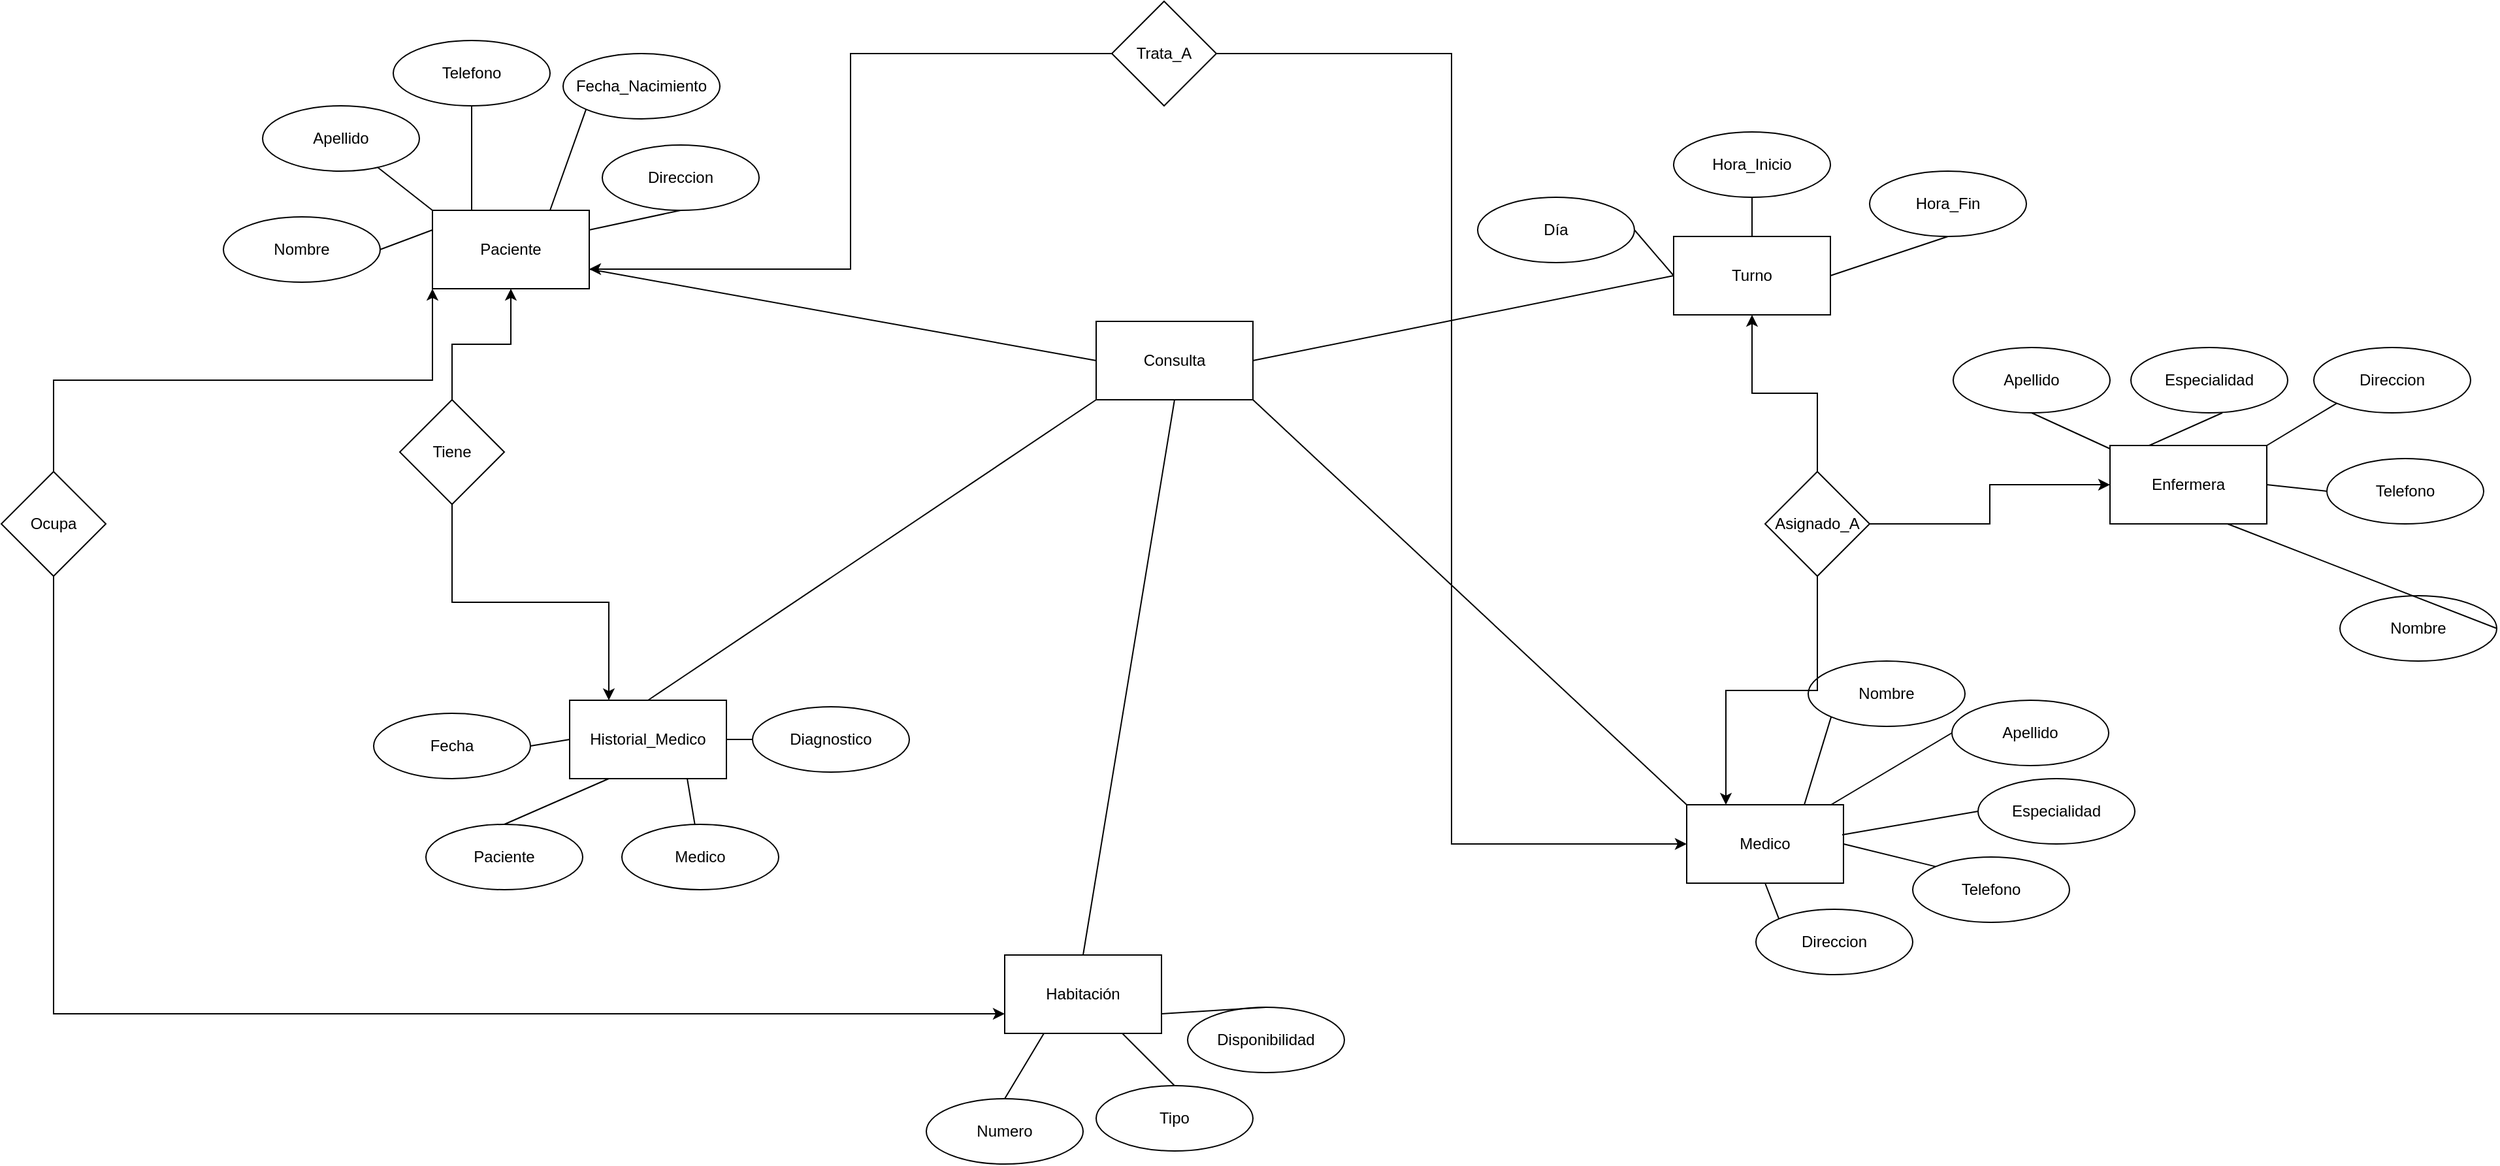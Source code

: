 <mxfile version="24.1.0" type="device">
  <diagram name="Página-1" id="cxB1f2gqepT1zx1ynp0L">
    <mxGraphModel dx="3027" dy="2599" grid="1" gridSize="10" guides="1" tooltips="1" connect="1" arrows="1" fold="1" page="1" pageScale="1" pageWidth="827" pageHeight="1169" math="0" shadow="0">
      <root>
        <mxCell id="0" />
        <mxCell id="1" parent="0" />
        <mxCell id="R3AVpoZdU-8LxWfM9wqD-1" value="Paciente" style="rounded=0;whiteSpace=wrap;html=1;" vertex="1" parent="1">
          <mxGeometry x="120" y="90" width="120" height="60" as="geometry" />
        </mxCell>
        <mxCell id="R3AVpoZdU-8LxWfM9wqD-2" value="Medico" style="rounded=0;whiteSpace=wrap;html=1;" vertex="1" parent="1">
          <mxGeometry x="1080" y="545" width="120" height="60" as="geometry" />
        </mxCell>
        <mxCell id="R3AVpoZdU-8LxWfM9wqD-3" value="Historial_Medico" style="rounded=0;whiteSpace=wrap;html=1;" vertex="1" parent="1">
          <mxGeometry x="225" y="465" width="120" height="60" as="geometry" />
        </mxCell>
        <mxCell id="R3AVpoZdU-8LxWfM9wqD-4" value="Habitación" style="rounded=0;whiteSpace=wrap;html=1;" vertex="1" parent="1">
          <mxGeometry x="558" y="660" width="120" height="60" as="geometry" />
        </mxCell>
        <mxCell id="R3AVpoZdU-8LxWfM9wqD-5" value="Enfermera" style="rounded=0;whiteSpace=wrap;html=1;" vertex="1" parent="1">
          <mxGeometry x="1404" y="270" width="120" height="60" as="geometry" />
        </mxCell>
        <mxCell id="R3AVpoZdU-8LxWfM9wqD-6" value="Apellido" style="ellipse;whiteSpace=wrap;html=1;" vertex="1" parent="1">
          <mxGeometry x="-10" y="10" width="120" height="50" as="geometry" />
        </mxCell>
        <mxCell id="R3AVpoZdU-8LxWfM9wqD-7" value="Nombre" style="ellipse;whiteSpace=wrap;html=1;" vertex="1" parent="1">
          <mxGeometry x="-40" y="95" width="120" height="50" as="geometry" />
        </mxCell>
        <mxCell id="R3AVpoZdU-8LxWfM9wqD-8" value="Telefono" style="ellipse;whiteSpace=wrap;html=1;" vertex="1" parent="1">
          <mxGeometry x="90" y="-40" width="120" height="50" as="geometry" />
        </mxCell>
        <mxCell id="R3AVpoZdU-8LxWfM9wqD-9" value="Fecha_Nacimiento" style="ellipse;whiteSpace=wrap;html=1;" vertex="1" parent="1">
          <mxGeometry x="220" y="-30" width="120" height="50" as="geometry" />
        </mxCell>
        <mxCell id="R3AVpoZdU-8LxWfM9wqD-10" value="Direccion" style="ellipse;whiteSpace=wrap;html=1;" vertex="1" parent="1">
          <mxGeometry x="250" y="40" width="120" height="50" as="geometry" />
        </mxCell>
        <mxCell id="R3AVpoZdU-8LxWfM9wqD-11" value="Nombre" style="ellipse;whiteSpace=wrap;html=1;" vertex="1" parent="1">
          <mxGeometry x="1173" y="435" width="120" height="50" as="geometry" />
        </mxCell>
        <mxCell id="R3AVpoZdU-8LxWfM9wqD-12" value="Apellido" style="ellipse;whiteSpace=wrap;html=1;" vertex="1" parent="1">
          <mxGeometry x="1283" y="465" width="120" height="50" as="geometry" />
        </mxCell>
        <mxCell id="R3AVpoZdU-8LxWfM9wqD-13" value="Especialidad" style="ellipse;whiteSpace=wrap;html=1;" vertex="1" parent="1">
          <mxGeometry x="1303" y="525" width="120" height="50" as="geometry" />
        </mxCell>
        <mxCell id="R3AVpoZdU-8LxWfM9wqD-14" value="Telefono" style="ellipse;whiteSpace=wrap;html=1;" vertex="1" parent="1">
          <mxGeometry x="1253" y="585" width="120" height="50" as="geometry" />
        </mxCell>
        <mxCell id="R3AVpoZdU-8LxWfM9wqD-15" value="Direccion" style="ellipse;whiteSpace=wrap;html=1;" vertex="1" parent="1">
          <mxGeometry x="1133" y="625" width="120" height="50" as="geometry" />
        </mxCell>
        <mxCell id="R3AVpoZdU-8LxWfM9wqD-16" value="Numero" style="ellipse;whiteSpace=wrap;html=1;" vertex="1" parent="1">
          <mxGeometry x="498" y="770" width="120" height="50" as="geometry" />
        </mxCell>
        <mxCell id="R3AVpoZdU-8LxWfM9wqD-17" value="Tipo" style="ellipse;whiteSpace=wrap;html=1;" vertex="1" parent="1">
          <mxGeometry x="628" y="760" width="120" height="50" as="geometry" />
        </mxCell>
        <mxCell id="R3AVpoZdU-8LxWfM9wqD-18" value="Disponibilidad" style="ellipse;whiteSpace=wrap;html=1;" vertex="1" parent="1">
          <mxGeometry x="698" y="700" width="120" height="50" as="geometry" />
        </mxCell>
        <mxCell id="R3AVpoZdU-8LxWfM9wqD-19" value="Nombre" style="ellipse;whiteSpace=wrap;html=1;" vertex="1" parent="1">
          <mxGeometry x="1580" y="385" width="120" height="50" as="geometry" />
        </mxCell>
        <mxCell id="R3AVpoZdU-8LxWfM9wqD-20" value="Apellido" style="ellipse;whiteSpace=wrap;html=1;" vertex="1" parent="1">
          <mxGeometry x="1284" y="195" width="120" height="50" as="geometry" />
        </mxCell>
        <mxCell id="R3AVpoZdU-8LxWfM9wqD-21" value="Especialidad" style="ellipse;whiteSpace=wrap;html=1;" vertex="1" parent="1">
          <mxGeometry x="1420" y="195" width="120" height="50" as="geometry" />
        </mxCell>
        <mxCell id="R3AVpoZdU-8LxWfM9wqD-22" value="Telefono" style="ellipse;whiteSpace=wrap;html=1;" vertex="1" parent="1">
          <mxGeometry x="1570" y="280" width="120" height="50" as="geometry" />
        </mxCell>
        <mxCell id="R3AVpoZdU-8LxWfM9wqD-23" value="Direccion" style="ellipse;whiteSpace=wrap;html=1;" vertex="1" parent="1">
          <mxGeometry x="1560" y="195" width="120" height="50" as="geometry" />
        </mxCell>
        <mxCell id="R3AVpoZdU-8LxWfM9wqD-24" value="" style="endArrow=none;html=1;rounded=0;entryX=0;entryY=0.25;entryDx=0;entryDy=0;exitX=1;exitY=0.5;exitDx=0;exitDy=0;" edge="1" parent="1" source="R3AVpoZdU-8LxWfM9wqD-7" target="R3AVpoZdU-8LxWfM9wqD-1">
          <mxGeometry width="50" height="50" relative="1" as="geometry">
            <mxPoint x="80" y="240" as="sourcePoint" />
            <mxPoint x="130" y="190" as="targetPoint" />
          </mxGeometry>
        </mxCell>
        <mxCell id="R3AVpoZdU-8LxWfM9wqD-25" value="" style="endArrow=none;html=1;rounded=0;entryX=0;entryY=0;entryDx=0;entryDy=0;" edge="1" parent="1" source="R3AVpoZdU-8LxWfM9wqD-6" target="R3AVpoZdU-8LxWfM9wqD-1">
          <mxGeometry width="50" height="50" relative="1" as="geometry">
            <mxPoint x="110" y="85" as="sourcePoint" />
            <mxPoint x="180.711" y="35" as="targetPoint" />
          </mxGeometry>
        </mxCell>
        <mxCell id="R3AVpoZdU-8LxWfM9wqD-26" value="" style="endArrow=none;html=1;rounded=0;exitX=0.25;exitY=0;exitDx=0;exitDy=0;entryX=0.5;entryY=1;entryDx=0;entryDy=0;" edge="1" parent="1" source="R3AVpoZdU-8LxWfM9wqD-1" target="R3AVpoZdU-8LxWfM9wqD-8">
          <mxGeometry width="50" height="50" relative="1" as="geometry">
            <mxPoint x="130" y="50" as="sourcePoint" />
            <mxPoint x="180" as="targetPoint" />
          </mxGeometry>
        </mxCell>
        <mxCell id="R3AVpoZdU-8LxWfM9wqD-27" value="" style="endArrow=none;html=1;rounded=0;entryX=0;entryY=1;entryDx=0;entryDy=0;exitX=0.75;exitY=0;exitDx=0;exitDy=0;" edge="1" parent="1" source="R3AVpoZdU-8LxWfM9wqD-1" target="R3AVpoZdU-8LxWfM9wqD-9">
          <mxGeometry width="50" height="50" relative="1" as="geometry">
            <mxPoint x="210" y="60" as="sourcePoint" />
            <mxPoint x="260" y="10" as="targetPoint" />
          </mxGeometry>
        </mxCell>
        <mxCell id="R3AVpoZdU-8LxWfM9wqD-28" value="" style="endArrow=none;html=1;rounded=0;exitX=1;exitY=0.25;exitDx=0;exitDy=0;entryX=0.5;entryY=1;entryDx=0;entryDy=0;" edge="1" parent="1" source="R3AVpoZdU-8LxWfM9wqD-1" target="R3AVpoZdU-8LxWfM9wqD-10">
          <mxGeometry width="50" height="50" relative="1" as="geometry">
            <mxPoint x="270" y="110" as="sourcePoint" />
            <mxPoint x="320" y="60" as="targetPoint" />
          </mxGeometry>
        </mxCell>
        <mxCell id="R3AVpoZdU-8LxWfM9wqD-29" value="" style="endArrow=none;html=1;rounded=0;exitX=1;exitY=0.5;exitDx=0;exitDy=0;entryX=0.75;entryY=1;entryDx=0;entryDy=0;" edge="1" parent="1" source="R3AVpoZdU-8LxWfM9wqD-19" target="R3AVpoZdU-8LxWfM9wqD-5">
          <mxGeometry width="50" height="50" relative="1" as="geometry">
            <mxPoint x="1330" y="365" as="sourcePoint" />
            <mxPoint x="1380" y="315" as="targetPoint" />
          </mxGeometry>
        </mxCell>
        <mxCell id="R3AVpoZdU-8LxWfM9wqD-31" value="" style="endArrow=none;html=1;rounded=0;entryX=0.5;entryY=1;entryDx=0;entryDy=0;" edge="1" parent="1" source="R3AVpoZdU-8LxWfM9wqD-5" target="R3AVpoZdU-8LxWfM9wqD-20">
          <mxGeometry width="50" height="50" relative="1" as="geometry">
            <mxPoint x="1350" y="285" as="sourcePoint" />
            <mxPoint x="1400" y="235" as="targetPoint" />
          </mxGeometry>
        </mxCell>
        <mxCell id="R3AVpoZdU-8LxWfM9wqD-32" value="" style="endArrow=none;html=1;rounded=0;exitX=0.25;exitY=0;exitDx=0;exitDy=0;" edge="1" parent="1" source="R3AVpoZdU-8LxWfM9wqD-5">
          <mxGeometry width="50" height="50" relative="1" as="geometry">
            <mxPoint x="1460" y="285" as="sourcePoint" />
            <mxPoint x="1490" y="245" as="targetPoint" />
          </mxGeometry>
        </mxCell>
        <mxCell id="R3AVpoZdU-8LxWfM9wqD-33" value="" style="endArrow=none;html=1;rounded=0;entryX=0;entryY=1;entryDx=0;entryDy=0;exitX=1;exitY=0;exitDx=0;exitDy=0;" edge="1" parent="1" source="R3AVpoZdU-8LxWfM9wqD-5" target="R3AVpoZdU-8LxWfM9wqD-23">
          <mxGeometry width="50" height="50" relative="1" as="geometry">
            <mxPoint x="1550" y="305" as="sourcePoint" />
            <mxPoint x="1600" y="255" as="targetPoint" />
          </mxGeometry>
        </mxCell>
        <mxCell id="R3AVpoZdU-8LxWfM9wqD-34" value="" style="endArrow=none;html=1;rounded=0;entryX=0;entryY=0.5;entryDx=0;entryDy=0;exitX=1;exitY=0.5;exitDx=0;exitDy=0;" edge="1" parent="1" source="R3AVpoZdU-8LxWfM9wqD-5" target="R3AVpoZdU-8LxWfM9wqD-22">
          <mxGeometry width="50" height="50" relative="1" as="geometry">
            <mxPoint x="1570" y="365" as="sourcePoint" />
            <mxPoint x="1620" y="315" as="targetPoint" />
          </mxGeometry>
        </mxCell>
        <mxCell id="R3AVpoZdU-8LxWfM9wqD-35" value="" style="endArrow=none;html=1;rounded=0;entryX=0;entryY=1;entryDx=0;entryDy=0;exitX=0.75;exitY=0;exitDx=0;exitDy=0;" edge="1" parent="1" source="R3AVpoZdU-8LxWfM9wqD-2" target="R3AVpoZdU-8LxWfM9wqD-11">
          <mxGeometry width="50" height="50" relative="1" as="geometry">
            <mxPoint x="798" y="470" as="sourcePoint" />
            <mxPoint x="848" y="420" as="targetPoint" />
          </mxGeometry>
        </mxCell>
        <mxCell id="R3AVpoZdU-8LxWfM9wqD-36" value="" style="endArrow=none;html=1;rounded=0;entryX=0;entryY=0.5;entryDx=0;entryDy=0;" edge="1" parent="1" source="R3AVpoZdU-8LxWfM9wqD-2" target="R3AVpoZdU-8LxWfM9wqD-12">
          <mxGeometry width="50" height="50" relative="1" as="geometry">
            <mxPoint x="1293" y="535" as="sourcePoint" />
            <mxPoint x="1343" y="485" as="targetPoint" />
          </mxGeometry>
        </mxCell>
        <mxCell id="R3AVpoZdU-8LxWfM9wqD-37" value="" style="endArrow=none;html=1;rounded=0;entryX=0;entryY=0.5;entryDx=0;entryDy=0;exitX=0.992;exitY=0.383;exitDx=0;exitDy=0;exitPerimeter=0;" edge="1" parent="1" source="R3AVpoZdU-8LxWfM9wqD-2" target="R3AVpoZdU-8LxWfM9wqD-13">
          <mxGeometry width="50" height="50" relative="1" as="geometry">
            <mxPoint x="1223" y="605" as="sourcePoint" />
            <mxPoint x="1273" y="555" as="targetPoint" />
          </mxGeometry>
        </mxCell>
        <mxCell id="R3AVpoZdU-8LxWfM9wqD-38" value="" style="endArrow=none;html=1;rounded=0;entryX=0;entryY=0;entryDx=0;entryDy=0;exitX=1;exitY=0.5;exitDx=0;exitDy=0;" edge="1" parent="1" source="R3AVpoZdU-8LxWfM9wqD-2" target="R3AVpoZdU-8LxWfM9wqD-14">
          <mxGeometry width="50" height="50" relative="1" as="geometry">
            <mxPoint x="1173" y="615" as="sourcePoint" />
            <mxPoint x="1223" y="565" as="targetPoint" />
          </mxGeometry>
        </mxCell>
        <mxCell id="R3AVpoZdU-8LxWfM9wqD-40" value="" style="endArrow=none;html=1;rounded=0;entryX=0;entryY=0;entryDx=0;entryDy=0;exitX=0.5;exitY=1;exitDx=0;exitDy=0;" edge="1" parent="1" source="R3AVpoZdU-8LxWfM9wqD-2" target="R3AVpoZdU-8LxWfM9wqD-15">
          <mxGeometry width="50" height="50" relative="1" as="geometry">
            <mxPoint x="993" y="675" as="sourcePoint" />
            <mxPoint x="1043" y="625" as="targetPoint" />
          </mxGeometry>
        </mxCell>
        <mxCell id="R3AVpoZdU-8LxWfM9wqD-42" value="" style="endArrow=none;html=1;rounded=0;entryX=0.25;entryY=1;entryDx=0;entryDy=0;exitX=0.5;exitY=0;exitDx=0;exitDy=0;" edge="1" parent="1" source="R3AVpoZdU-8LxWfM9wqD-16" target="R3AVpoZdU-8LxWfM9wqD-4">
          <mxGeometry width="50" height="50" relative="1" as="geometry">
            <mxPoint x="448" y="650" as="sourcePoint" />
            <mxPoint x="498" y="600" as="targetPoint" />
          </mxGeometry>
        </mxCell>
        <mxCell id="R3AVpoZdU-8LxWfM9wqD-43" value="" style="endArrow=none;html=1;rounded=0;entryX=0.75;entryY=1;entryDx=0;entryDy=0;exitX=0.5;exitY=0;exitDx=0;exitDy=0;" edge="1" parent="1" source="R3AVpoZdU-8LxWfM9wqD-17" target="R3AVpoZdU-8LxWfM9wqD-4">
          <mxGeometry width="50" height="50" relative="1" as="geometry">
            <mxPoint x="448" y="650" as="sourcePoint" />
            <mxPoint x="498" y="600" as="targetPoint" />
          </mxGeometry>
        </mxCell>
        <mxCell id="R3AVpoZdU-8LxWfM9wqD-44" value="" style="endArrow=none;html=1;rounded=0;entryX=0.5;entryY=0;entryDx=0;entryDy=0;exitX=1;exitY=0.75;exitDx=0;exitDy=0;" edge="1" parent="1" source="R3AVpoZdU-8LxWfM9wqD-4" target="R3AVpoZdU-8LxWfM9wqD-18">
          <mxGeometry width="50" height="50" relative="1" as="geometry">
            <mxPoint x="448" y="650" as="sourcePoint" />
            <mxPoint x="498" y="600" as="targetPoint" />
          </mxGeometry>
        </mxCell>
        <mxCell id="R3AVpoZdU-8LxWfM9wqD-45" value="Paciente" style="ellipse;whiteSpace=wrap;html=1;" vertex="1" parent="1">
          <mxGeometry x="115" y="560" width="120" height="50" as="geometry" />
        </mxCell>
        <mxCell id="R3AVpoZdU-8LxWfM9wqD-46" value="Medico" style="ellipse;whiteSpace=wrap;html=1;" vertex="1" parent="1">
          <mxGeometry x="265" y="560" width="120" height="50" as="geometry" />
        </mxCell>
        <mxCell id="R3AVpoZdU-8LxWfM9wqD-47" value="Diagnostico" style="ellipse;whiteSpace=wrap;html=1;" vertex="1" parent="1">
          <mxGeometry x="365" y="470" width="120" height="50" as="geometry" />
        </mxCell>
        <mxCell id="R3AVpoZdU-8LxWfM9wqD-48" value="Fecha" style="ellipse;whiteSpace=wrap;html=1;" vertex="1" parent="1">
          <mxGeometry x="75" y="475" width="120" height="50" as="geometry" />
        </mxCell>
        <mxCell id="R3AVpoZdU-8LxWfM9wqD-49" value="" style="endArrow=none;html=1;rounded=0;exitX=1;exitY=0.5;exitDx=0;exitDy=0;" edge="1" parent="1" source="R3AVpoZdU-8LxWfM9wqD-48">
          <mxGeometry width="50" height="50" relative="1" as="geometry">
            <mxPoint x="455" y="485" as="sourcePoint" />
            <mxPoint x="225" y="495" as="targetPoint" />
          </mxGeometry>
        </mxCell>
        <mxCell id="R3AVpoZdU-8LxWfM9wqD-50" value="" style="endArrow=none;html=1;rounded=0;exitX=0.5;exitY=0;exitDx=0;exitDy=0;entryX=0.25;entryY=1;entryDx=0;entryDy=0;" edge="1" parent="1" source="R3AVpoZdU-8LxWfM9wqD-45" target="R3AVpoZdU-8LxWfM9wqD-3">
          <mxGeometry width="50" height="50" relative="1" as="geometry">
            <mxPoint x="455" y="485" as="sourcePoint" />
            <mxPoint x="505" y="435" as="targetPoint" />
          </mxGeometry>
        </mxCell>
        <mxCell id="R3AVpoZdU-8LxWfM9wqD-51" value="" style="endArrow=none;html=1;rounded=0;exitX=0.75;exitY=1;exitDx=0;exitDy=0;" edge="1" parent="1" source="R3AVpoZdU-8LxWfM9wqD-3" target="R3AVpoZdU-8LxWfM9wqD-46">
          <mxGeometry width="50" height="50" relative="1" as="geometry">
            <mxPoint x="455" y="485" as="sourcePoint" />
            <mxPoint x="505" y="435" as="targetPoint" />
          </mxGeometry>
        </mxCell>
        <mxCell id="R3AVpoZdU-8LxWfM9wqD-52" value="" style="endArrow=none;html=1;rounded=0;exitX=1;exitY=0.5;exitDx=0;exitDy=0;entryX=0;entryY=0.5;entryDx=0;entryDy=0;" edge="1" parent="1" source="R3AVpoZdU-8LxWfM9wqD-3" target="R3AVpoZdU-8LxWfM9wqD-47">
          <mxGeometry width="50" height="50" relative="1" as="geometry">
            <mxPoint x="395" y="445" as="sourcePoint" />
            <mxPoint x="445" y="395" as="targetPoint" />
          </mxGeometry>
        </mxCell>
        <mxCell id="R3AVpoZdU-8LxWfM9wqD-62" value="Turno" style="rounded=0;whiteSpace=wrap;html=1;" vertex="1" parent="1">
          <mxGeometry x="1070" y="110" width="120" height="60" as="geometry" />
        </mxCell>
        <mxCell id="R3AVpoZdU-8LxWfM9wqD-63" value="Día" style="ellipse;whiteSpace=wrap;html=1;" vertex="1" parent="1">
          <mxGeometry x="920" y="80" width="120" height="50" as="geometry" />
        </mxCell>
        <mxCell id="R3AVpoZdU-8LxWfM9wqD-64" value="Hora_Inicio" style="ellipse;whiteSpace=wrap;html=1;" vertex="1" parent="1">
          <mxGeometry x="1070" y="30" width="120" height="50" as="geometry" />
        </mxCell>
        <mxCell id="R3AVpoZdU-8LxWfM9wqD-65" value="Hora_Fin" style="ellipse;whiteSpace=wrap;html=1;" vertex="1" parent="1">
          <mxGeometry x="1220" y="60" width="120" height="50" as="geometry" />
        </mxCell>
        <mxCell id="R3AVpoZdU-8LxWfM9wqD-66" value="" style="endArrow=none;html=1;rounded=0;entryX=0;entryY=0.5;entryDx=0;entryDy=0;exitX=1;exitY=0.5;exitDx=0;exitDy=0;" edge="1" parent="1" source="R3AVpoZdU-8LxWfM9wqD-63" target="R3AVpoZdU-8LxWfM9wqD-62">
          <mxGeometry width="50" height="50" relative="1" as="geometry">
            <mxPoint x="1000" y="180" as="sourcePoint" />
            <mxPoint x="1050" y="130" as="targetPoint" />
          </mxGeometry>
        </mxCell>
        <mxCell id="R3AVpoZdU-8LxWfM9wqD-67" value="" style="endArrow=none;html=1;rounded=0;entryX=0.5;entryY=1;entryDx=0;entryDy=0;exitX=0.5;exitY=0;exitDx=0;exitDy=0;" edge="1" parent="1" source="R3AVpoZdU-8LxWfM9wqD-62" target="R3AVpoZdU-8LxWfM9wqD-64">
          <mxGeometry width="50" height="50" relative="1" as="geometry">
            <mxPoint x="1110" y="130" as="sourcePoint" />
            <mxPoint x="1160" y="80" as="targetPoint" />
          </mxGeometry>
        </mxCell>
        <mxCell id="R3AVpoZdU-8LxWfM9wqD-68" value="" style="endArrow=none;html=1;rounded=0;entryX=0.5;entryY=1;entryDx=0;entryDy=0;exitX=1;exitY=0.5;exitDx=0;exitDy=0;" edge="1" parent="1" source="R3AVpoZdU-8LxWfM9wqD-62" target="R3AVpoZdU-8LxWfM9wqD-65">
          <mxGeometry width="50" height="50" relative="1" as="geometry">
            <mxPoint x="1190" y="160" as="sourcePoint" />
            <mxPoint x="1240" y="110" as="targetPoint" />
          </mxGeometry>
        </mxCell>
        <mxCell id="R3AVpoZdU-8LxWfM9wqD-73" value="Consulta" style="rounded=0;whiteSpace=wrap;html=1;" vertex="1" parent="1">
          <mxGeometry x="628" y="175" width="120" height="60" as="geometry" />
        </mxCell>
        <mxCell id="R3AVpoZdU-8LxWfM9wqD-75" value="" style="endArrow=none;html=1;rounded=0;exitX=1;exitY=0.5;exitDx=0;exitDy=0;entryX=0;entryY=0.5;entryDx=0;entryDy=0;" edge="1" parent="1" source="R3AVpoZdU-8LxWfM9wqD-73" target="R3AVpoZdU-8LxWfM9wqD-62">
          <mxGeometry width="50" height="50" relative="1" as="geometry">
            <mxPoint x="850" y="250" as="sourcePoint" />
            <mxPoint x="900" y="200" as="targetPoint" />
          </mxGeometry>
        </mxCell>
        <mxCell id="R3AVpoZdU-8LxWfM9wqD-76" value="" style="endArrow=none;html=1;rounded=0;exitX=1;exitY=1;exitDx=0;exitDy=0;entryX=0;entryY=0;entryDx=0;entryDy=0;" edge="1" parent="1" source="R3AVpoZdU-8LxWfM9wqD-73" target="R3AVpoZdU-8LxWfM9wqD-2">
          <mxGeometry width="50" height="50" relative="1" as="geometry">
            <mxPoint x="780" y="360" as="sourcePoint" />
            <mxPoint x="830" y="310" as="targetPoint" />
          </mxGeometry>
        </mxCell>
        <mxCell id="R3AVpoZdU-8LxWfM9wqD-78" value="" style="endArrow=none;html=1;rounded=0;entryX=0;entryY=0.5;entryDx=0;entryDy=0;exitX=1;exitY=0.75;exitDx=0;exitDy=0;" edge="1" parent="1" source="R3AVpoZdU-8LxWfM9wqD-1" target="R3AVpoZdU-8LxWfM9wqD-73">
          <mxGeometry width="50" height="50" relative="1" as="geometry">
            <mxPoint x="580" y="320" as="sourcePoint" />
            <mxPoint x="620" y="280" as="targetPoint" />
          </mxGeometry>
        </mxCell>
        <mxCell id="R3AVpoZdU-8LxWfM9wqD-80" value="" style="endArrow=none;html=1;rounded=0;entryX=0;entryY=1;entryDx=0;entryDy=0;exitX=0.5;exitY=0;exitDx=0;exitDy=0;" edge="1" parent="1" source="R3AVpoZdU-8LxWfM9wqD-3" target="R3AVpoZdU-8LxWfM9wqD-73">
          <mxGeometry width="50" height="50" relative="1" as="geometry">
            <mxPoint x="500" y="380" as="sourcePoint" />
            <mxPoint x="550" y="330" as="targetPoint" />
          </mxGeometry>
        </mxCell>
        <mxCell id="R3AVpoZdU-8LxWfM9wqD-81" value="" style="endArrow=none;html=1;rounded=0;entryX=0.5;entryY=1;entryDx=0;entryDy=0;exitX=0.5;exitY=0;exitDx=0;exitDy=0;" edge="1" parent="1" source="R3AVpoZdU-8LxWfM9wqD-4" target="R3AVpoZdU-8LxWfM9wqD-73">
          <mxGeometry width="50" height="50" relative="1" as="geometry">
            <mxPoint x="690" y="380" as="sourcePoint" />
            <mxPoint x="740" y="330" as="targetPoint" />
          </mxGeometry>
        </mxCell>
        <mxCell id="R3AVpoZdU-8LxWfM9wqD-83" style="edgeStyle=orthogonalEdgeStyle;rounded=0;orthogonalLoop=1;jettySize=auto;html=1;exitX=0.5;exitY=0;exitDx=0;exitDy=0;entryX=0.5;entryY=1;entryDx=0;entryDy=0;" edge="1" parent="1" source="R3AVpoZdU-8LxWfM9wqD-82" target="R3AVpoZdU-8LxWfM9wqD-62">
          <mxGeometry relative="1" as="geometry" />
        </mxCell>
        <mxCell id="R3AVpoZdU-8LxWfM9wqD-84" style="edgeStyle=orthogonalEdgeStyle;rounded=0;orthogonalLoop=1;jettySize=auto;html=1;exitX=0.5;exitY=1;exitDx=0;exitDy=0;entryX=0.25;entryY=0;entryDx=0;entryDy=0;" edge="1" parent="1" source="R3AVpoZdU-8LxWfM9wqD-82" target="R3AVpoZdU-8LxWfM9wqD-2">
          <mxGeometry relative="1" as="geometry" />
        </mxCell>
        <mxCell id="R3AVpoZdU-8LxWfM9wqD-85" style="edgeStyle=orthogonalEdgeStyle;rounded=0;orthogonalLoop=1;jettySize=auto;html=1;exitX=1;exitY=0.5;exitDx=0;exitDy=0;entryX=0;entryY=0.5;entryDx=0;entryDy=0;" edge="1" parent="1" source="R3AVpoZdU-8LxWfM9wqD-82" target="R3AVpoZdU-8LxWfM9wqD-5">
          <mxGeometry relative="1" as="geometry" />
        </mxCell>
        <mxCell id="R3AVpoZdU-8LxWfM9wqD-82" value="Asignado_A" style="rhombus;whiteSpace=wrap;html=1;" vertex="1" parent="1">
          <mxGeometry x="1140" y="290" width="80" height="80" as="geometry" />
        </mxCell>
        <mxCell id="R3AVpoZdU-8LxWfM9wqD-87" style="edgeStyle=orthogonalEdgeStyle;rounded=0;orthogonalLoop=1;jettySize=auto;html=1;exitX=0.5;exitY=0;exitDx=0;exitDy=0;entryX=0.5;entryY=1;entryDx=0;entryDy=0;" edge="1" parent="1" source="R3AVpoZdU-8LxWfM9wqD-86" target="R3AVpoZdU-8LxWfM9wqD-1">
          <mxGeometry relative="1" as="geometry" />
        </mxCell>
        <mxCell id="R3AVpoZdU-8LxWfM9wqD-88" style="edgeStyle=orthogonalEdgeStyle;rounded=0;orthogonalLoop=1;jettySize=auto;html=1;exitX=0.5;exitY=1;exitDx=0;exitDy=0;entryX=0.25;entryY=0;entryDx=0;entryDy=0;" edge="1" parent="1" source="R3AVpoZdU-8LxWfM9wqD-86" target="R3AVpoZdU-8LxWfM9wqD-3">
          <mxGeometry relative="1" as="geometry" />
        </mxCell>
        <mxCell id="R3AVpoZdU-8LxWfM9wqD-86" value="Tiene" style="rhombus;whiteSpace=wrap;html=1;" vertex="1" parent="1">
          <mxGeometry x="95" y="235" width="80" height="80" as="geometry" />
        </mxCell>
        <mxCell id="R3AVpoZdU-8LxWfM9wqD-90" style="edgeStyle=orthogonalEdgeStyle;rounded=0;orthogonalLoop=1;jettySize=auto;html=1;exitX=0.5;exitY=0;exitDx=0;exitDy=0;entryX=0;entryY=1;entryDx=0;entryDy=0;" edge="1" parent="1" source="R3AVpoZdU-8LxWfM9wqD-89" target="R3AVpoZdU-8LxWfM9wqD-1">
          <mxGeometry relative="1" as="geometry" />
        </mxCell>
        <mxCell id="R3AVpoZdU-8LxWfM9wqD-91" style="edgeStyle=orthogonalEdgeStyle;rounded=0;orthogonalLoop=1;jettySize=auto;html=1;exitX=0.5;exitY=1;exitDx=0;exitDy=0;entryX=0;entryY=0.75;entryDx=0;entryDy=0;" edge="1" parent="1" source="R3AVpoZdU-8LxWfM9wqD-89" target="R3AVpoZdU-8LxWfM9wqD-4">
          <mxGeometry relative="1" as="geometry" />
        </mxCell>
        <mxCell id="R3AVpoZdU-8LxWfM9wqD-89" value="Ocupa" style="rhombus;whiteSpace=wrap;html=1;" vertex="1" parent="1">
          <mxGeometry x="-210" y="290" width="80" height="80" as="geometry" />
        </mxCell>
        <mxCell id="R3AVpoZdU-8LxWfM9wqD-93" style="edgeStyle=orthogonalEdgeStyle;rounded=0;orthogonalLoop=1;jettySize=auto;html=1;exitX=0;exitY=0.5;exitDx=0;exitDy=0;entryX=1;entryY=0.75;entryDx=0;entryDy=0;" edge="1" parent="1" source="R3AVpoZdU-8LxWfM9wqD-92" target="R3AVpoZdU-8LxWfM9wqD-1">
          <mxGeometry relative="1" as="geometry" />
        </mxCell>
        <mxCell id="R3AVpoZdU-8LxWfM9wqD-94" style="edgeStyle=orthogonalEdgeStyle;rounded=0;orthogonalLoop=1;jettySize=auto;html=1;exitX=1;exitY=0.5;exitDx=0;exitDy=0;entryX=0;entryY=0.5;entryDx=0;entryDy=0;" edge="1" parent="1" source="R3AVpoZdU-8LxWfM9wqD-92" target="R3AVpoZdU-8LxWfM9wqD-2">
          <mxGeometry relative="1" as="geometry" />
        </mxCell>
        <mxCell id="R3AVpoZdU-8LxWfM9wqD-92" value="Trata_A" style="rhombus;whiteSpace=wrap;html=1;" vertex="1" parent="1">
          <mxGeometry x="640" y="-70" width="80" height="80" as="geometry" />
        </mxCell>
      </root>
    </mxGraphModel>
  </diagram>
</mxfile>
